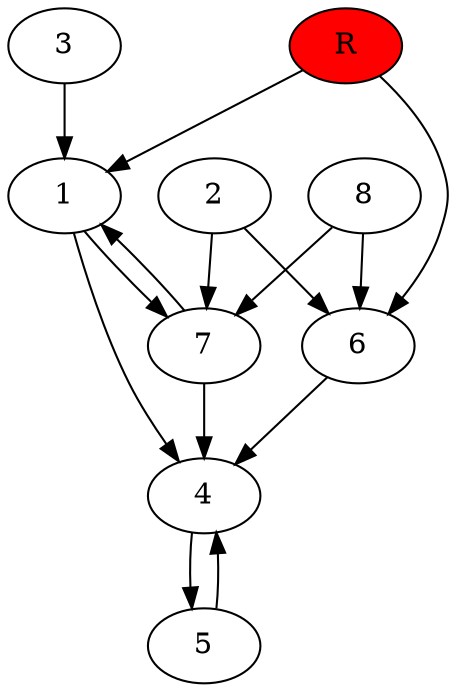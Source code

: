 digraph prb12652 {
	1
	2
	3
	4
	5
	6
	7
	8
	R [fillcolor="#ff0000" style=filled]
	1 -> 4
	1 -> 7
	2 -> 6
	2 -> 7
	3 -> 1
	4 -> 5
	5 -> 4
	6 -> 4
	7 -> 1
	7 -> 4
	8 -> 6
	8 -> 7
	R -> 1
	R -> 6
}
